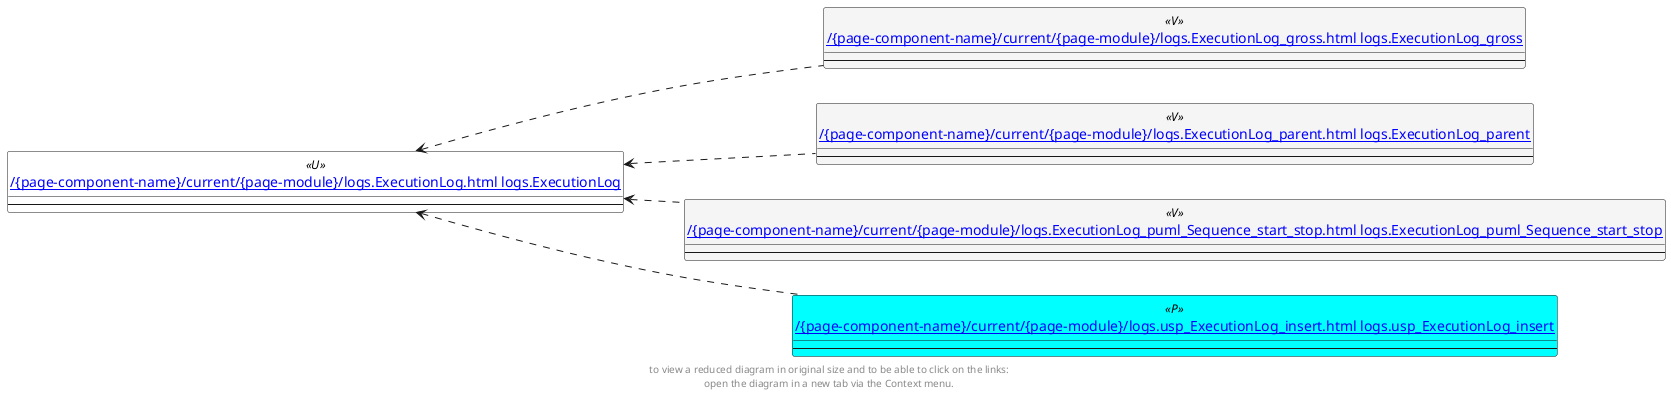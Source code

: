 @startuml
left to right direction
'top to bottom direction
hide circle
'avoide "." issues:
set namespaceSeparator none


skinparam class {
  BackgroundColor White
  BackgroundColor<<FN>> Yellow
  BackgroundColor<<FS>> Yellow
  BackgroundColor<<FT>> LightGray
  BackgroundColor<<IF>> Yellow
  BackgroundColor<<IS>> Yellow
  BackgroundColor<<P>> Aqua
  BackgroundColor<<PC>> Aqua
  BackgroundColor<<SN>> Yellow
  BackgroundColor<<SO>> SlateBlue
  BackgroundColor<<TF>> LightGray
  BackgroundColor<<TR>> Tomato
  BackgroundColor<<U>> White
  BackgroundColor<<V>> WhiteSmoke
  BackgroundColor<<X>> Aqua
}


entity "[[{site-url}/{page-component-name}/current/{page-module}/logs.ExecutionLog.html logs.ExecutionLog]]" as logs.ExecutionLog << U >> {
  --
}

entity "[[{site-url}/{page-component-name}/current/{page-module}/logs.ExecutionLog_gross.html logs.ExecutionLog_gross]]" as logs.ExecutionLog_gross << V >> {
  --
}

entity "[[{site-url}/{page-component-name}/current/{page-module}/logs.ExecutionLog_parent.html logs.ExecutionLog_parent]]" as logs.ExecutionLog_parent << V >> {
  --
}

entity "[[{site-url}/{page-component-name}/current/{page-module}/logs.ExecutionLog_puml_Sequence_start_stop.html logs.ExecutionLog_puml_Sequence_start_stop]]" as logs.ExecutionLog_puml_Sequence_start_stop << V >> {
  --
}

entity "[[{site-url}/{page-component-name}/current/{page-module}/logs.usp_ExecutionLog_insert.html logs.usp_ExecutionLog_insert]]" as logs.usp_ExecutionLog_insert << P >> {
  --
}

logs.ExecutionLog <.. logs.usp_ExecutionLog_insert
logs.ExecutionLog <.. logs.ExecutionLog_gross
logs.ExecutionLog <.. logs.ExecutionLog_parent
logs.ExecutionLog <.. logs.ExecutionLog_puml_Sequence_start_stop
footer
to view a reduced diagram in original size and to be able to click on the links:
open the diagram in a new tab via the Context menu.
end footer

@enduml

